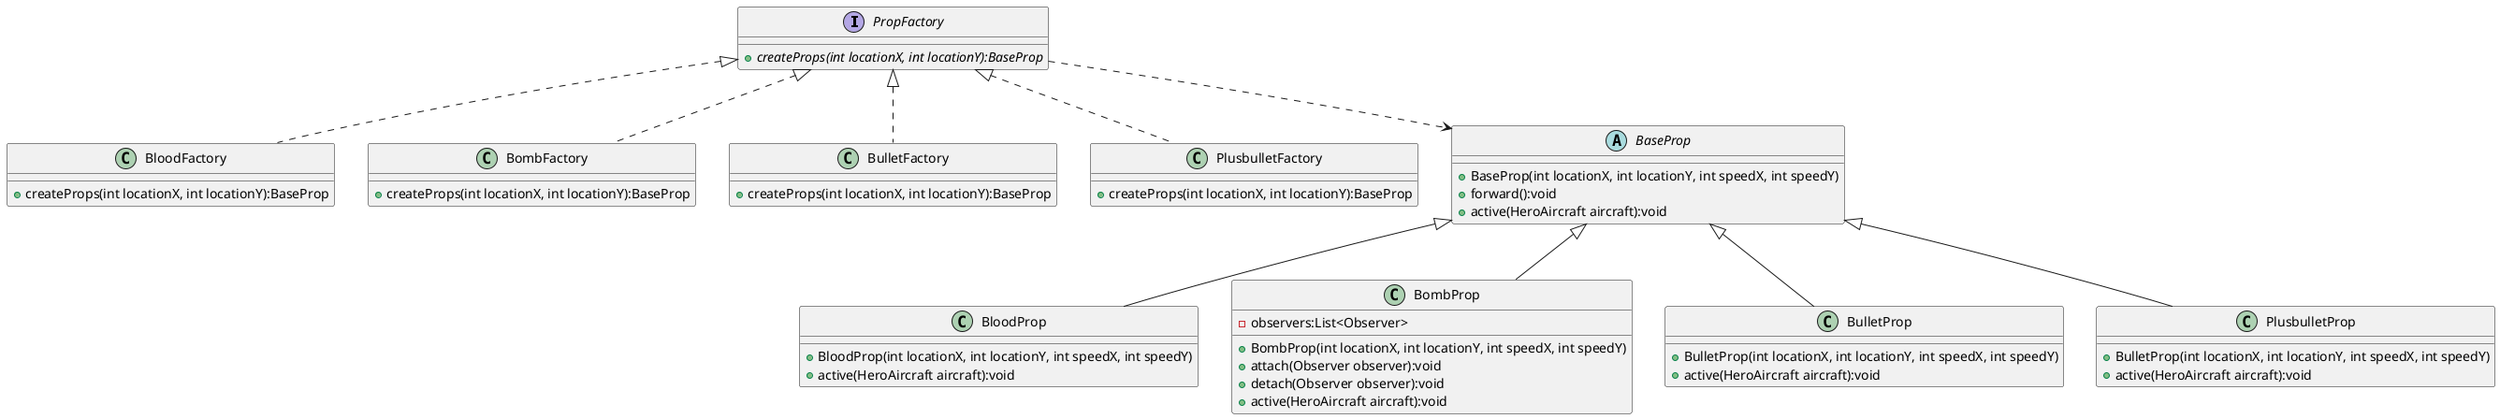 @startuml
'https://plantuml.com/sequence-diagram

interface PropFactory {
    + {abstract} createProps(int locationX, int locationY):BaseProp
}

class BloodFactory {
    + createProps(int locationX, int locationY):BaseProp
}

class BombFactory {
    + createProps(int locationX, int locationY):BaseProp
}

class BulletFactory {
    + createProps(int locationX, int locationY):BaseProp
}

class PlusbulletFactory {
    + createProps(int locationX, int locationY):BaseProp
}

PropFactory <|.. BloodFactory
PropFactory <|.. BombFactory
PropFactory <|.. BulletFactory
PropFactory <|.. PlusbulletFactory

abstract class BaseProp {
    + BaseProp(int locationX, int locationY, int speedX, int speedY)
    + forward():void
    + active(HeroAircraft aircraft):void
}

class BloodProp {
    + BloodProp(int locationX, int locationY, int speedX, int speedY)
    + active(HeroAircraft aircraft):void
}

class BombProp {
    + BombProp(int locationX, int locationY, int speedX, int speedY)
    - observers:List<Observer>
    + attach(Observer observer):void
    + detach(Observer observer):void
    + active(HeroAircraft aircraft):void
}

class BulletProp {
    + BulletProp(int locationX, int locationY, int speedX, int speedY)
    + active(HeroAircraft aircraft):void
}

class PlusbulletProp {
    + BulletProp(int locationX, int locationY, int speedX, int speedY)
    + active(HeroAircraft aircraft):void
}

BaseProp <|-- BloodProp
BaseProp <|-- BombProp
BaseProp <|-- BulletProp
BaseProp <|-- PlusbulletProp

PropFactory ..> BaseProp
@enduml